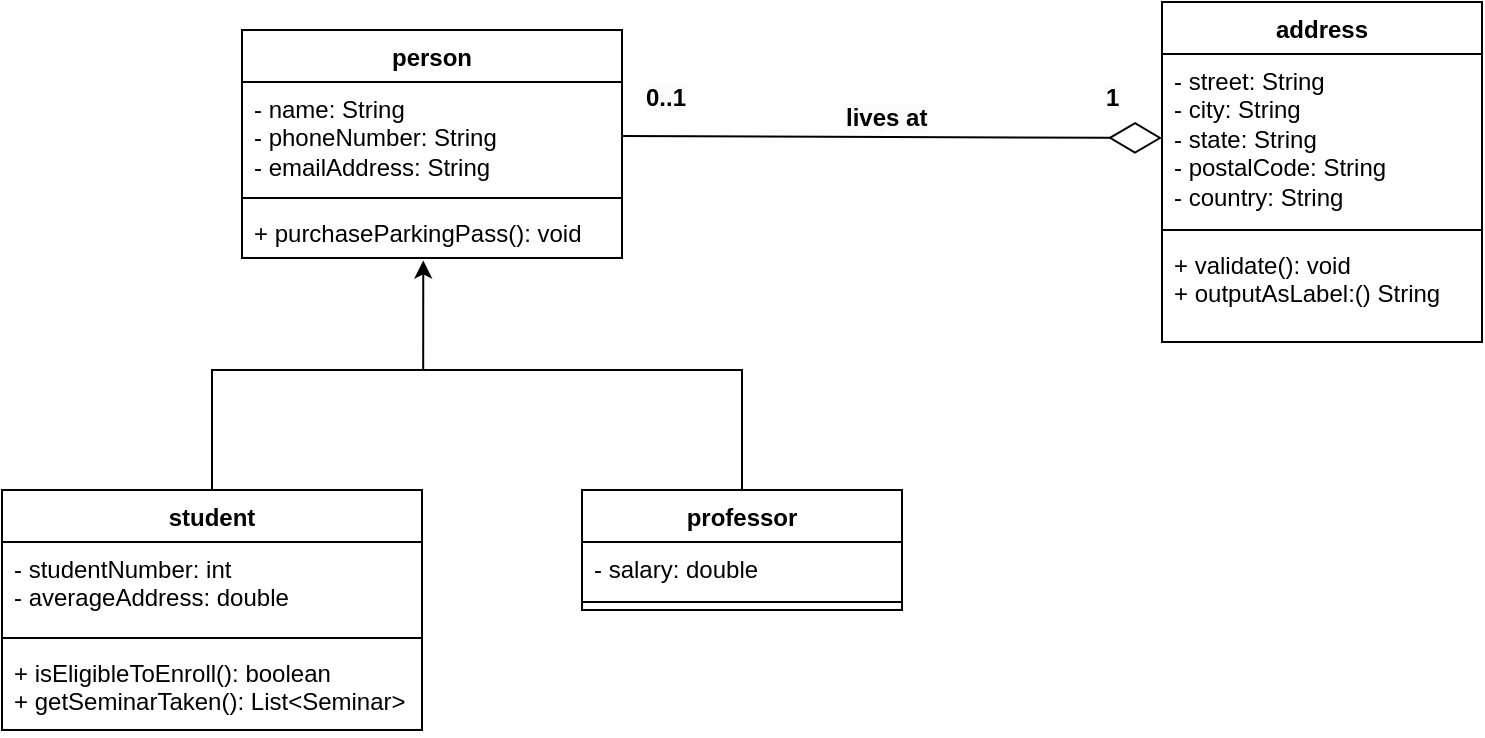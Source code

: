 <mxfile version="24.7.17">
  <diagram name="Halaman-1" id="72G4Qs2rstXkbm2vcchs">
    <mxGraphModel dx="1358" dy="635" grid="1" gridSize="10" guides="1" tooltips="1" connect="1" arrows="1" fold="1" page="1" pageScale="1" pageWidth="827" pageHeight="1169" math="0" shadow="0">
      <root>
        <mxCell id="0" />
        <mxCell id="1" parent="0" />
        <mxCell id="Zcnm2RiD3c1HQAEjTwsB-1" value="person" style="swimlane;fontStyle=1;align=center;verticalAlign=top;childLayout=stackLayout;horizontal=1;startSize=26;horizontalStack=0;resizeParent=1;resizeParentMax=0;resizeLast=0;collapsible=1;marginBottom=0;whiteSpace=wrap;html=1;" vertex="1" parent="1">
          <mxGeometry x="164" y="74" width="190" height="114" as="geometry" />
        </mxCell>
        <mxCell id="Zcnm2RiD3c1HQAEjTwsB-2" value="- name: String&lt;div&gt;- phoneNumber: String&lt;br&gt;&lt;/div&gt;&lt;div&gt;- emailAddress: String&lt;br&gt;&lt;/div&gt;" style="text;strokeColor=none;fillColor=none;align=left;verticalAlign=top;spacingLeft=4;spacingRight=4;overflow=hidden;rotatable=0;points=[[0,0.5],[1,0.5]];portConstraint=eastwest;whiteSpace=wrap;html=1;" vertex="1" parent="Zcnm2RiD3c1HQAEjTwsB-1">
          <mxGeometry y="26" width="190" height="54" as="geometry" />
        </mxCell>
        <mxCell id="Zcnm2RiD3c1HQAEjTwsB-3" value="" style="line;strokeWidth=1;fillColor=none;align=left;verticalAlign=middle;spacingTop=-1;spacingLeft=3;spacingRight=3;rotatable=0;labelPosition=right;points=[];portConstraint=eastwest;strokeColor=inherit;" vertex="1" parent="Zcnm2RiD3c1HQAEjTwsB-1">
          <mxGeometry y="80" width="190" height="8" as="geometry" />
        </mxCell>
        <mxCell id="Zcnm2RiD3c1HQAEjTwsB-4" value="+ purchaseParkingPass(): void" style="text;strokeColor=none;fillColor=none;align=left;verticalAlign=top;spacingLeft=4;spacingRight=4;overflow=hidden;rotatable=0;points=[[0,0.5],[1,0.5]];portConstraint=eastwest;whiteSpace=wrap;html=1;" vertex="1" parent="Zcnm2RiD3c1HQAEjTwsB-1">
          <mxGeometry y="88" width="190" height="26" as="geometry" />
        </mxCell>
        <mxCell id="Zcnm2RiD3c1HQAEjTwsB-5" value="student" style="swimlane;fontStyle=1;align=center;verticalAlign=top;childLayout=stackLayout;horizontal=1;startSize=26;horizontalStack=0;resizeParent=1;resizeParentMax=0;resizeLast=0;collapsible=1;marginBottom=0;whiteSpace=wrap;html=1;" vertex="1" parent="1">
          <mxGeometry x="44" y="304" width="210" height="120" as="geometry" />
        </mxCell>
        <mxCell id="Zcnm2RiD3c1HQAEjTwsB-6" value="- studentNumber: int&lt;div&gt;- averageAddress: double&lt;/div&gt;" style="text;strokeColor=none;fillColor=none;align=left;verticalAlign=top;spacingLeft=4;spacingRight=4;overflow=hidden;rotatable=0;points=[[0,0.5],[1,0.5]];portConstraint=eastwest;whiteSpace=wrap;html=1;" vertex="1" parent="Zcnm2RiD3c1HQAEjTwsB-5">
          <mxGeometry y="26" width="210" height="44" as="geometry" />
        </mxCell>
        <mxCell id="Zcnm2RiD3c1HQAEjTwsB-7" value="" style="line;strokeWidth=1;fillColor=none;align=left;verticalAlign=middle;spacingTop=-1;spacingLeft=3;spacingRight=3;rotatable=0;labelPosition=right;points=[];portConstraint=eastwest;strokeColor=inherit;" vertex="1" parent="Zcnm2RiD3c1HQAEjTwsB-5">
          <mxGeometry y="70" width="210" height="8" as="geometry" />
        </mxCell>
        <mxCell id="Zcnm2RiD3c1HQAEjTwsB-8" value="+ isEligibleToEnroll(): boolean&lt;div&gt;+ getSeminarTaken(): List&amp;lt;Seminar&amp;gt;&lt;/div&gt;" style="text;strokeColor=none;fillColor=none;align=left;verticalAlign=top;spacingLeft=4;spacingRight=4;overflow=hidden;rotatable=0;points=[[0,0.5],[1,0.5]];portConstraint=eastwest;whiteSpace=wrap;html=1;" vertex="1" parent="Zcnm2RiD3c1HQAEjTwsB-5">
          <mxGeometry y="78" width="210" height="42" as="geometry" />
        </mxCell>
        <mxCell id="Zcnm2RiD3c1HQAEjTwsB-9" value="address" style="swimlane;fontStyle=1;align=center;verticalAlign=top;childLayout=stackLayout;horizontal=1;startSize=26;horizontalStack=0;resizeParent=1;resizeParentMax=0;resizeLast=0;collapsible=1;marginBottom=0;whiteSpace=wrap;html=1;" vertex="1" parent="1">
          <mxGeometry x="624" y="60" width="160" height="170" as="geometry" />
        </mxCell>
        <mxCell id="Zcnm2RiD3c1HQAEjTwsB-10" value="- street: String&lt;div&gt;- city: String&lt;/div&gt;&lt;div&gt;- state: String&lt;/div&gt;&lt;div&gt;- postalCode: String&lt;/div&gt;&lt;div&gt;- country: String&lt;br&gt;&lt;div&gt;&lt;br&gt;&lt;/div&gt;&lt;/div&gt;" style="text;strokeColor=none;fillColor=none;align=left;verticalAlign=top;spacingLeft=4;spacingRight=4;overflow=hidden;rotatable=0;points=[[0,0.5],[1,0.5]];portConstraint=eastwest;whiteSpace=wrap;html=1;" vertex="1" parent="Zcnm2RiD3c1HQAEjTwsB-9">
          <mxGeometry y="26" width="160" height="84" as="geometry" />
        </mxCell>
        <mxCell id="Zcnm2RiD3c1HQAEjTwsB-11" value="" style="line;strokeWidth=1;fillColor=none;align=left;verticalAlign=middle;spacingTop=-1;spacingLeft=3;spacingRight=3;rotatable=0;labelPosition=right;points=[];portConstraint=eastwest;strokeColor=inherit;" vertex="1" parent="Zcnm2RiD3c1HQAEjTwsB-9">
          <mxGeometry y="110" width="160" height="8" as="geometry" />
        </mxCell>
        <mxCell id="Zcnm2RiD3c1HQAEjTwsB-12" value="+ validate(): void&lt;div&gt;+ outputAsLabel:() String&lt;br&gt;&lt;/div&gt;" style="text;strokeColor=none;fillColor=none;align=left;verticalAlign=top;spacingLeft=4;spacingRight=4;overflow=hidden;rotatable=0;points=[[0,0.5],[1,0.5]];portConstraint=eastwest;whiteSpace=wrap;html=1;" vertex="1" parent="Zcnm2RiD3c1HQAEjTwsB-9">
          <mxGeometry y="118" width="160" height="52" as="geometry" />
        </mxCell>
        <mxCell id="Zcnm2RiD3c1HQAEjTwsB-13" value="professor" style="swimlane;fontStyle=1;align=center;verticalAlign=top;childLayout=stackLayout;horizontal=1;startSize=26;horizontalStack=0;resizeParent=1;resizeParentMax=0;resizeLast=0;collapsible=1;marginBottom=0;whiteSpace=wrap;html=1;" vertex="1" parent="1">
          <mxGeometry x="334" y="304" width="160" height="60" as="geometry" />
        </mxCell>
        <mxCell id="Zcnm2RiD3c1HQAEjTwsB-14" value="- salary: double" style="text;strokeColor=none;fillColor=none;align=left;verticalAlign=top;spacingLeft=4;spacingRight=4;overflow=hidden;rotatable=0;points=[[0,0.5],[1,0.5]];portConstraint=eastwest;whiteSpace=wrap;html=1;" vertex="1" parent="Zcnm2RiD3c1HQAEjTwsB-13">
          <mxGeometry y="26" width="160" height="26" as="geometry" />
        </mxCell>
        <mxCell id="Zcnm2RiD3c1HQAEjTwsB-15" value="" style="line;strokeWidth=1;fillColor=none;align=left;verticalAlign=middle;spacingTop=-1;spacingLeft=3;spacingRight=3;rotatable=0;labelPosition=right;points=[];portConstraint=eastwest;strokeColor=inherit;" vertex="1" parent="Zcnm2RiD3c1HQAEjTwsB-13">
          <mxGeometry y="52" width="160" height="8" as="geometry" />
        </mxCell>
        <mxCell id="Zcnm2RiD3c1HQAEjTwsB-20" style="edgeStyle=orthogonalEdgeStyle;rounded=0;orthogonalLoop=1;jettySize=auto;html=1;entryX=0.477;entryY=1.047;entryDx=0;entryDy=0;entryPerimeter=0;" edge="1" parent="1" source="Zcnm2RiD3c1HQAEjTwsB-5" target="Zcnm2RiD3c1HQAEjTwsB-4">
          <mxGeometry relative="1" as="geometry">
            <mxPoint x="254" y="194" as="targetPoint" />
            <Array as="points">
              <mxPoint x="149" y="244" />
              <mxPoint x="255" y="244" />
            </Array>
          </mxGeometry>
        </mxCell>
        <mxCell id="Zcnm2RiD3c1HQAEjTwsB-21" value="" style="endArrow=none;html=1;rounded=0;exitX=0.5;exitY=0;exitDx=0;exitDy=0;" edge="1" parent="1" source="Zcnm2RiD3c1HQAEjTwsB-13">
          <mxGeometry width="50" height="50" relative="1" as="geometry">
            <mxPoint x="424" y="244" as="sourcePoint" />
            <mxPoint x="254" y="244" as="targetPoint" />
            <Array as="points">
              <mxPoint x="414" y="244" />
              <mxPoint x="334" y="244" />
            </Array>
          </mxGeometry>
        </mxCell>
        <mxCell id="Zcnm2RiD3c1HQAEjTwsB-22" value="" style="endArrow=diamondThin;endFill=0;endSize=24;html=1;rounded=0;entryX=0;entryY=0.5;entryDx=0;entryDy=0;exitX=1;exitY=0.5;exitDx=0;exitDy=0;" edge="1" parent="1" source="Zcnm2RiD3c1HQAEjTwsB-2" target="Zcnm2RiD3c1HQAEjTwsB-10">
          <mxGeometry width="160" relative="1" as="geometry">
            <mxPoint x="284" y="184" as="sourcePoint" />
            <mxPoint x="444" y="184" as="targetPoint" />
          </mxGeometry>
        </mxCell>
        <mxCell id="Zcnm2RiD3c1HQAEjTwsB-23" value="&lt;span style=&quot;color: rgb(0, 0, 0); font-family: Helvetica; font-size: 12px; font-style: normal; font-variant-ligatures: normal; font-variant-caps: normal; font-weight: 700; letter-spacing: normal; orphans: 2; text-align: center; text-indent: 0px; text-transform: none; widows: 2; word-spacing: 0px; -webkit-text-stroke-width: 0px; white-space: normal; background-color: rgb(251, 251, 251); text-decoration-thickness: initial; text-decoration-style: initial; text-decoration-color: initial; display: inline !important; float: none;&quot;&gt;0..1&lt;/span&gt;" style="text;whiteSpace=wrap;html=1;" vertex="1" parent="1">
          <mxGeometry x="364" y="94" width="70" height="40" as="geometry" />
        </mxCell>
        <mxCell id="Zcnm2RiD3c1HQAEjTwsB-24" value="&lt;span style=&quot;color: rgb(0, 0, 0); font-family: Helvetica; font-size: 12px; font-style: normal; font-variant-ligatures: normal; font-variant-caps: normal; font-weight: 700; letter-spacing: normal; orphans: 2; text-align: center; text-indent: 0px; text-transform: none; widows: 2; word-spacing: 0px; -webkit-text-stroke-width: 0px; white-space: normal; background-color: rgb(251, 251, 251); text-decoration-thickness: initial; text-decoration-style: initial; text-decoration-color: initial; display: inline !important; float: none;&quot;&gt;1&lt;/span&gt;" style="text;whiteSpace=wrap;html=1;" vertex="1" parent="1">
          <mxGeometry x="594" y="94" width="70" height="40" as="geometry" />
        </mxCell>
        <mxCell id="Zcnm2RiD3c1HQAEjTwsB-25" value="&lt;span style=&quot;color: rgb(0, 0, 0); font-family: Helvetica; font-size: 12px; font-style: normal; font-variant-ligatures: normal; font-variant-caps: normal; font-weight: 700; letter-spacing: normal; orphans: 2; text-align: center; text-indent: 0px; text-transform: none; widows: 2; word-spacing: 0px; -webkit-text-stroke-width: 0px; white-space: normal; background-color: rgb(251, 251, 251); text-decoration-thickness: initial; text-decoration-style: initial; text-decoration-color: initial; display: inline !important; float: none;&quot;&gt;lives at&lt;/span&gt;" style="text;whiteSpace=wrap;html=1;" vertex="1" parent="1">
          <mxGeometry x="464" y="104" width="70" height="40" as="geometry" />
        </mxCell>
      </root>
    </mxGraphModel>
  </diagram>
</mxfile>
